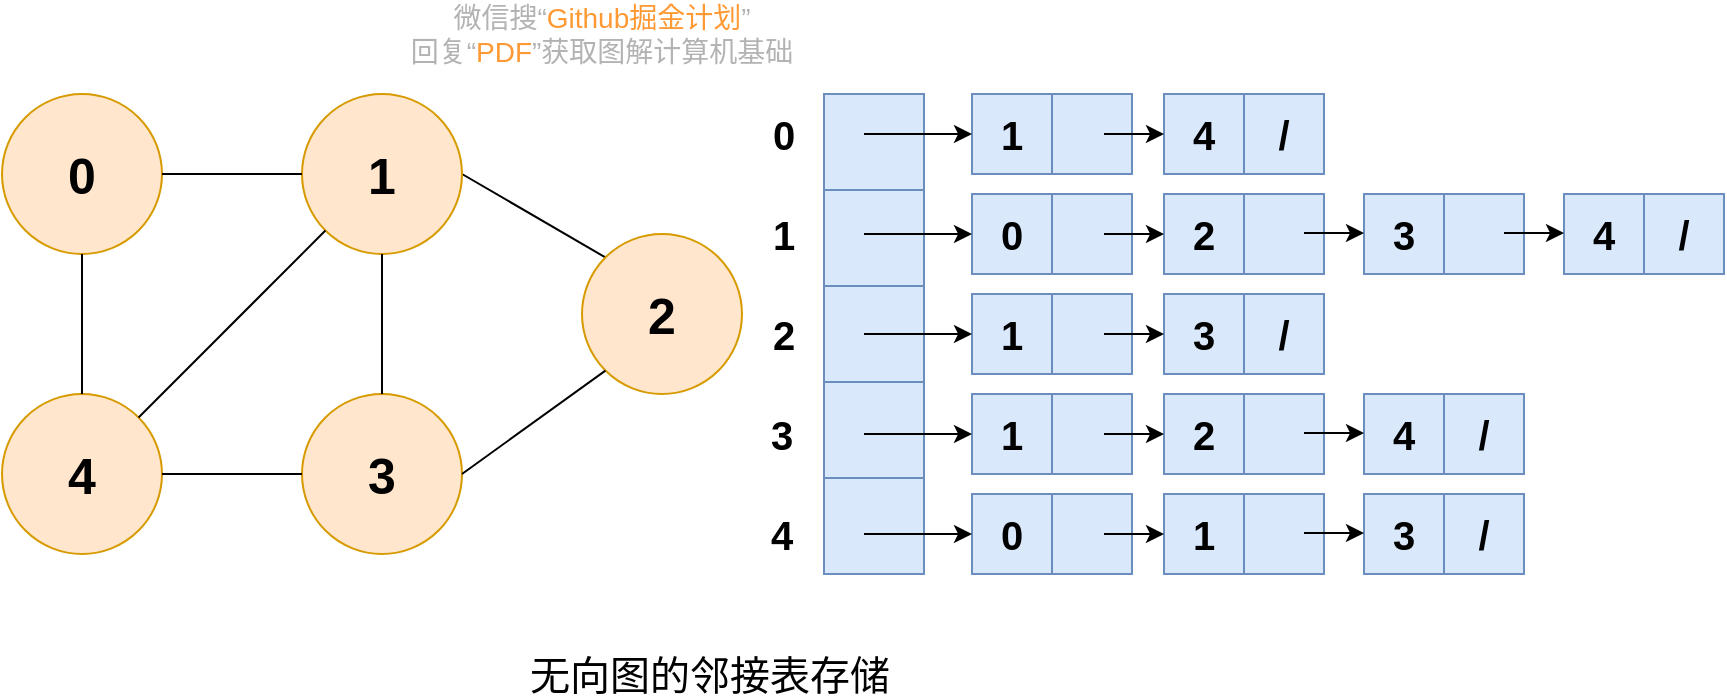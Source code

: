 <mxfile version="13.4.5" type="device"><diagram id="iLyd2CJtKd0pi580Kj23" name="Page-1"><mxGraphModel dx="1106" dy="900" grid="1" gridSize="10" guides="1" tooltips="1" connect="1" arrows="1" fold="1" page="1" pageScale="1" pageWidth="827" pageHeight="1169" math="0" shadow="0"><root><mxCell id="0"/><mxCell id="1" parent="0"/><mxCell id="erqlWoZk3IuqXxWdPJDx-1" value="&lt;b style=&quot;font-size: 25px&quot;&gt;0&lt;/b&gt;" style="ellipse;whiteSpace=wrap;html=1;aspect=fixed;fillColor=#ffe6cc;strokeColor=#d79b00;" vertex="1" parent="1"><mxGeometry x="440" y="670" width="80" height="80" as="geometry"/></mxCell><mxCell id="erqlWoZk3IuqXxWdPJDx-2" value="" style="endArrow=none;html=1;entryX=0;entryY=0;entryDx=0;entryDy=0;exitX=1;exitY=0.5;exitDx=0;exitDy=0;" edge="1" parent="1" source="erqlWoZk3IuqXxWdPJDx-6" target="erqlWoZk3IuqXxWdPJDx-3"><mxGeometry width="50" height="50" relative="1" as="geometry"><mxPoint x="719.996" y="650.004" as="sourcePoint"/><mxPoint x="696.564" y="673.436" as="targetPoint"/></mxGeometry></mxCell><mxCell id="erqlWoZk3IuqXxWdPJDx-3" value="&lt;b style=&quot;font-size: 25px&quot;&gt;2&lt;/b&gt;" style="ellipse;whiteSpace=wrap;html=1;aspect=fixed;fillColor=#ffe6cc;strokeColor=#d79b00;" vertex="1" parent="1"><mxGeometry x="730" y="740" width="80" height="80" as="geometry"/></mxCell><mxCell id="erqlWoZk3IuqXxWdPJDx-4" value="&lt;b style=&quot;font-size: 25px&quot;&gt;3&lt;/b&gt;" style="ellipse;whiteSpace=wrap;html=1;aspect=fixed;fillColor=#ffe6cc;strokeColor=#d79b00;" vertex="1" parent="1"><mxGeometry x="590" y="820" width="80" height="80" as="geometry"/></mxCell><mxCell id="erqlWoZk3IuqXxWdPJDx-5" value="&lt;b style=&quot;font-size: 25px&quot;&gt;4&lt;/b&gt;" style="ellipse;whiteSpace=wrap;html=1;aspect=fixed;fillColor=#ffe6cc;strokeColor=#d79b00;" vertex="1" parent="1"><mxGeometry x="440" y="820" width="80" height="80" as="geometry"/></mxCell><mxCell id="erqlWoZk3IuqXxWdPJDx-6" value="&lt;b style=&quot;font-size: 25px&quot;&gt;1&lt;/b&gt;" style="ellipse;whiteSpace=wrap;html=1;aspect=fixed;fillColor=#ffe6cc;strokeColor=#d79b00;" vertex="1" parent="1"><mxGeometry x="590" y="670" width="80" height="80" as="geometry"/></mxCell><mxCell id="erqlWoZk3IuqXxWdPJDx-7" value="" style="endArrow=none;html=1;" edge="1" parent="1" source="erqlWoZk3IuqXxWdPJDx-1" target="erqlWoZk3IuqXxWdPJDx-6"><mxGeometry width="50" height="50" relative="1" as="geometry"><mxPoint x="668.284" y="748.284" as="sourcePoint"/><mxPoint x="761.716" y="771.716" as="targetPoint"/></mxGeometry></mxCell><mxCell id="erqlWoZk3IuqXxWdPJDx-8" value="" style="endArrow=none;html=1;" edge="1" parent="1" source="erqlWoZk3IuqXxWdPJDx-5" target="erqlWoZk3IuqXxWdPJDx-1"><mxGeometry width="50" height="50" relative="1" as="geometry"><mxPoint x="530" y="720" as="sourcePoint"/><mxPoint x="600" y="720" as="targetPoint"/></mxGeometry></mxCell><mxCell id="erqlWoZk3IuqXxWdPJDx-9" value="" style="endArrow=none;html=1;exitX=0;exitY=0.5;exitDx=0;exitDy=0;entryX=1;entryY=0.5;entryDx=0;entryDy=0;" edge="1" parent="1" source="erqlWoZk3IuqXxWdPJDx-4" target="erqlWoZk3IuqXxWdPJDx-5"><mxGeometry width="50" height="50" relative="1" as="geometry"><mxPoint x="490" y="830" as="sourcePoint"/><mxPoint x="490" y="760" as="targetPoint"/></mxGeometry></mxCell><mxCell id="erqlWoZk3IuqXxWdPJDx-10" value="" style="endArrow=none;html=1;exitX=0.5;exitY=1;exitDx=0;exitDy=0;entryX=0.5;entryY=0;entryDx=0;entryDy=0;" edge="1" parent="1" source="erqlWoZk3IuqXxWdPJDx-6" target="erqlWoZk3IuqXxWdPJDx-4"><mxGeometry width="50" height="50" relative="1" as="geometry"><mxPoint x="600" y="870" as="sourcePoint"/><mxPoint x="530" y="870" as="targetPoint"/></mxGeometry></mxCell><mxCell id="erqlWoZk3IuqXxWdPJDx-11" value="" style="endArrow=none;html=1;exitX=0;exitY=1;exitDx=0;exitDy=0;entryX=1;entryY=0.5;entryDx=0;entryDy=0;" edge="1" parent="1" source="erqlWoZk3IuqXxWdPJDx-3" target="erqlWoZk3IuqXxWdPJDx-4"><mxGeometry width="50" height="50" relative="1" as="geometry"><mxPoint x="640" y="760" as="sourcePoint"/><mxPoint x="640" y="830" as="targetPoint"/></mxGeometry></mxCell><mxCell id="erqlWoZk3IuqXxWdPJDx-12" value="" style="endArrow=none;html=1;exitX=0;exitY=1;exitDx=0;exitDy=0;entryX=1;entryY=0;entryDx=0;entryDy=0;" edge="1" parent="1" source="erqlWoZk3IuqXxWdPJDx-6" target="erqlWoZk3IuqXxWdPJDx-5"><mxGeometry width="50" height="50" relative="1" as="geometry"><mxPoint x="640" y="760" as="sourcePoint"/><mxPoint x="640" y="830" as="targetPoint"/></mxGeometry></mxCell><mxCell id="erqlWoZk3IuqXxWdPJDx-13" value="无向图的邻接表存储" style="text;html=1;strokeColor=none;fillColor=none;align=center;verticalAlign=middle;whiteSpace=wrap;rounded=0;fontSize=20;" vertex="1" parent="1"><mxGeometry x="679" y="950" width="230" height="20" as="geometry"/></mxCell><mxCell id="erqlWoZk3IuqXxWdPJDx-14" value="&lt;div&gt;&lt;span style=&quot;font-size: 20px&quot;&gt;&lt;b&gt;4&lt;/b&gt;&lt;/span&gt;&lt;/div&gt;" style="text;html=1;strokeColor=none;fillColor=none;align=center;verticalAlign=middle;whiteSpace=wrap;rounded=0;" vertex="1" parent="1"><mxGeometry x="810" y="880" width="40" height="20" as="geometry"/></mxCell><mxCell id="erqlWoZk3IuqXxWdPJDx-15" value="&lt;div&gt;&lt;span style=&quot;font-size: 20px&quot;&gt;&lt;b&gt;3&lt;/b&gt;&lt;/span&gt;&lt;/div&gt;" style="text;html=1;strokeColor=none;fillColor=none;align=center;verticalAlign=middle;whiteSpace=wrap;rounded=0;" vertex="1" parent="1"><mxGeometry x="810" y="830" width="40" height="20" as="geometry"/></mxCell><mxCell id="erqlWoZk3IuqXxWdPJDx-16" value="&lt;div&gt;&lt;span style=&quot;font-size: 20px&quot;&gt;&lt;b&gt;2&lt;/b&gt;&lt;/span&gt;&lt;/div&gt;" style="text;html=1;strokeColor=none;fillColor=none;align=center;verticalAlign=middle;whiteSpace=wrap;rounded=0;" vertex="1" parent="1"><mxGeometry x="811" y="780" width="40" height="20" as="geometry"/></mxCell><mxCell id="erqlWoZk3IuqXxWdPJDx-17" value="&lt;div&gt;&lt;span style=&quot;font-size: 20px&quot;&gt;&lt;b&gt;1&lt;/b&gt;&lt;/span&gt;&lt;/div&gt;" style="text;html=1;strokeColor=none;fillColor=none;align=center;verticalAlign=middle;whiteSpace=wrap;rounded=0;" vertex="1" parent="1"><mxGeometry x="811" y="730" width="40" height="20" as="geometry"/></mxCell><mxCell id="erqlWoZk3IuqXxWdPJDx-18" value="&lt;div&gt;&lt;span style=&quot;font-size: 20px&quot;&gt;&lt;b&gt;0&lt;/b&gt;&lt;/span&gt;&lt;/div&gt;" style="text;html=1;strokeColor=none;fillColor=none;align=center;verticalAlign=middle;whiteSpace=wrap;rounded=0;" vertex="1" parent="1"><mxGeometry x="811" y="680" width="40" height="20" as="geometry"/></mxCell><mxCell id="erqlWoZk3IuqXxWdPJDx-19" value="" style="shape=table;html=1;whiteSpace=wrap;startSize=0;container=1;collapsible=0;childLayout=tableLayout;fontSize=20;fontStyle=1;fillColor=#dae8fc;strokeColor=#6c8ebf;" vertex="1" parent="1"><mxGeometry x="1021" y="670" width="80" height="40" as="geometry"/></mxCell><mxCell id="erqlWoZk3IuqXxWdPJDx-20" value="" style="shape=partialRectangle;html=1;whiteSpace=wrap;collapsible=0;dropTarget=0;pointerEvents=0;fillColor=none;top=0;left=0;bottom=0;right=0;points=[[0,0.5],[1,0.5]];portConstraint=eastwest;fontSize=20;fontStyle=1" vertex="1" parent="erqlWoZk3IuqXxWdPJDx-19"><mxGeometry width="80" height="40" as="geometry"/></mxCell><mxCell id="erqlWoZk3IuqXxWdPJDx-21" value="4" style="shape=partialRectangle;html=1;whiteSpace=wrap;connectable=0;overflow=hidden;fillColor=none;top=0;left=0;bottom=0;right=0;fontSize=20;fontStyle=1" vertex="1" parent="erqlWoZk3IuqXxWdPJDx-20"><mxGeometry width="40" height="40" as="geometry"/></mxCell><mxCell id="erqlWoZk3IuqXxWdPJDx-22" value="/" style="shape=partialRectangle;html=1;whiteSpace=wrap;connectable=0;overflow=hidden;fillColor=none;top=0;left=0;bottom=0;right=0;fontSize=20;fontStyle=1" vertex="1" parent="erqlWoZk3IuqXxWdPJDx-20"><mxGeometry x="40" width="40" height="40" as="geometry"/></mxCell><mxCell id="erqlWoZk3IuqXxWdPJDx-23" value="" style="shape=table;html=1;whiteSpace=wrap;startSize=0;container=1;collapsible=0;childLayout=tableLayout;fontSize=20;fontStyle=1;fillColor=#dae8fc;strokeColor=#6c8ebf;" vertex="1" parent="1"><mxGeometry x="925" y="670" width="80" height="40" as="geometry"/></mxCell><mxCell id="erqlWoZk3IuqXxWdPJDx-24" value="" style="shape=partialRectangle;html=1;whiteSpace=wrap;collapsible=0;dropTarget=0;pointerEvents=0;fillColor=none;top=0;left=0;bottom=0;right=0;points=[[0,0.5],[1,0.5]];portConstraint=eastwest;fontSize=20;fontStyle=1" vertex="1" parent="erqlWoZk3IuqXxWdPJDx-23"><mxGeometry width="80" height="40" as="geometry"/></mxCell><mxCell id="erqlWoZk3IuqXxWdPJDx-25" value="1" style="shape=partialRectangle;html=1;whiteSpace=wrap;connectable=0;overflow=hidden;fillColor=none;top=0;left=0;bottom=0;right=0;fontSize=20;fontStyle=1" vertex="1" parent="erqlWoZk3IuqXxWdPJDx-24"><mxGeometry width="40" height="40" as="geometry"/></mxCell><mxCell id="erqlWoZk3IuqXxWdPJDx-26" value="" style="shape=partialRectangle;html=1;whiteSpace=wrap;connectable=0;overflow=hidden;fillColor=none;top=0;left=0;bottom=0;right=0;fontSize=20;fontStyle=1" vertex="1" parent="erqlWoZk3IuqXxWdPJDx-24"><mxGeometry x="40" width="40" height="40" as="geometry"/></mxCell><mxCell id="erqlWoZk3IuqXxWdPJDx-27" value="" style="shape=table;html=1;whiteSpace=wrap;startSize=0;container=1;collapsible=0;childLayout=tableLayout;fontSize=20;fontStyle=1;fillColor=#dae8fc;strokeColor=#6c8ebf;" vertex="1" parent="1"><mxGeometry x="1221" y="720" width="80" height="40" as="geometry"/></mxCell><mxCell id="erqlWoZk3IuqXxWdPJDx-28" value="" style="shape=partialRectangle;html=1;whiteSpace=wrap;collapsible=0;dropTarget=0;pointerEvents=0;fillColor=none;top=0;left=0;bottom=0;right=0;points=[[0,0.5],[1,0.5]];portConstraint=eastwest;fontSize=20;fontStyle=1" vertex="1" parent="erqlWoZk3IuqXxWdPJDx-27"><mxGeometry width="80" height="40" as="geometry"/></mxCell><mxCell id="erqlWoZk3IuqXxWdPJDx-29" value="4" style="shape=partialRectangle;html=1;whiteSpace=wrap;connectable=0;overflow=hidden;fillColor=none;top=0;left=0;bottom=0;right=0;fontSize=20;fontStyle=1" vertex="1" parent="erqlWoZk3IuqXxWdPJDx-28"><mxGeometry width="40" height="40" as="geometry"/></mxCell><mxCell id="erqlWoZk3IuqXxWdPJDx-30" value="/" style="shape=partialRectangle;html=1;whiteSpace=wrap;connectable=0;overflow=hidden;fillColor=none;top=0;left=0;bottom=0;right=0;fontSize=20;fontStyle=1" vertex="1" parent="erqlWoZk3IuqXxWdPJDx-28"><mxGeometry x="40" width="40" height="40" as="geometry"/></mxCell><mxCell id="erqlWoZk3IuqXxWdPJDx-31" value="" style="shape=table;html=1;whiteSpace=wrap;startSize=0;container=1;collapsible=0;childLayout=tableLayout;fontSize=20;fontStyle=1;fillColor=#dae8fc;strokeColor=#6c8ebf;" vertex="1" parent="1"><mxGeometry x="1121" y="720" width="80" height="40" as="geometry"/></mxCell><mxCell id="erqlWoZk3IuqXxWdPJDx-32" value="" style="shape=partialRectangle;html=1;whiteSpace=wrap;collapsible=0;dropTarget=0;pointerEvents=0;fillColor=none;top=0;left=0;bottom=0;right=0;points=[[0,0.5],[1,0.5]];portConstraint=eastwest;fontSize=20;fontStyle=1" vertex="1" parent="erqlWoZk3IuqXxWdPJDx-31"><mxGeometry width="80" height="40" as="geometry"/></mxCell><mxCell id="erqlWoZk3IuqXxWdPJDx-33" value="3" style="shape=partialRectangle;html=1;whiteSpace=wrap;connectable=0;overflow=hidden;fillColor=none;top=0;left=0;bottom=0;right=0;fontSize=20;fontStyle=1" vertex="1" parent="erqlWoZk3IuqXxWdPJDx-32"><mxGeometry width="40" height="40" as="geometry"/></mxCell><mxCell id="erqlWoZk3IuqXxWdPJDx-34" value="" style="shape=partialRectangle;html=1;whiteSpace=wrap;connectable=0;overflow=hidden;fillColor=none;top=0;left=0;bottom=0;right=0;fontSize=20;fontStyle=1" vertex="1" parent="erqlWoZk3IuqXxWdPJDx-32"><mxGeometry x="40" width="40" height="40" as="geometry"/></mxCell><mxCell id="erqlWoZk3IuqXxWdPJDx-35" value="" style="shape=table;html=1;whiteSpace=wrap;startSize=0;container=1;collapsible=0;childLayout=tableLayout;fontSize=20;fontStyle=1;fillColor=#dae8fc;strokeColor=#6c8ebf;" vertex="1" parent="1"><mxGeometry x="1021" y="720" width="80" height="40" as="geometry"/></mxCell><mxCell id="erqlWoZk3IuqXxWdPJDx-36" value="" style="shape=partialRectangle;html=1;whiteSpace=wrap;collapsible=0;dropTarget=0;pointerEvents=0;fillColor=none;top=0;left=0;bottom=0;right=0;points=[[0,0.5],[1,0.5]];portConstraint=eastwest;fontSize=20;fontStyle=1" vertex="1" parent="erqlWoZk3IuqXxWdPJDx-35"><mxGeometry width="80" height="40" as="geometry"/></mxCell><mxCell id="erqlWoZk3IuqXxWdPJDx-37" value="2" style="shape=partialRectangle;html=1;whiteSpace=wrap;connectable=0;overflow=hidden;fillColor=none;top=0;left=0;bottom=0;right=0;fontSize=20;fontStyle=1" vertex="1" parent="erqlWoZk3IuqXxWdPJDx-36"><mxGeometry width="40" height="40" as="geometry"/></mxCell><mxCell id="erqlWoZk3IuqXxWdPJDx-38" value="" style="shape=partialRectangle;html=1;whiteSpace=wrap;connectable=0;overflow=hidden;fillColor=none;top=0;left=0;bottom=0;right=0;fontSize=20;fontStyle=1" vertex="1" parent="erqlWoZk3IuqXxWdPJDx-36"><mxGeometry x="40" width="40" height="40" as="geometry"/></mxCell><mxCell id="erqlWoZk3IuqXxWdPJDx-39" value="" style="shape=table;html=1;whiteSpace=wrap;startSize=0;container=1;collapsible=0;childLayout=tableLayout;fontSize=20;fontStyle=1;fillColor=#dae8fc;strokeColor=#6c8ebf;" vertex="1" parent="1"><mxGeometry x="925" y="720" width="80" height="40" as="geometry"/></mxCell><mxCell id="erqlWoZk3IuqXxWdPJDx-40" value="" style="shape=partialRectangle;html=1;whiteSpace=wrap;collapsible=0;dropTarget=0;pointerEvents=0;fillColor=none;top=0;left=0;bottom=0;right=0;points=[[0,0.5],[1,0.5]];portConstraint=eastwest;fontSize=20;fontStyle=1" vertex="1" parent="erqlWoZk3IuqXxWdPJDx-39"><mxGeometry width="80" height="40" as="geometry"/></mxCell><mxCell id="erqlWoZk3IuqXxWdPJDx-41" value="0" style="shape=partialRectangle;html=1;whiteSpace=wrap;connectable=0;overflow=hidden;fillColor=none;top=0;left=0;bottom=0;right=0;fontSize=20;fontStyle=1" vertex="1" parent="erqlWoZk3IuqXxWdPJDx-40"><mxGeometry width="40" height="40" as="geometry"/></mxCell><mxCell id="erqlWoZk3IuqXxWdPJDx-42" value="" style="shape=partialRectangle;html=1;whiteSpace=wrap;connectable=0;overflow=hidden;fillColor=none;top=0;left=0;bottom=0;right=0;fontSize=20;fontStyle=1" vertex="1" parent="erqlWoZk3IuqXxWdPJDx-40"><mxGeometry x="40" width="40" height="40" as="geometry"/></mxCell><mxCell id="erqlWoZk3IuqXxWdPJDx-43" value="" style="shape=table;html=1;whiteSpace=wrap;startSize=0;container=1;collapsible=0;childLayout=tableLayout;fontSize=20;fontStyle=1;fillColor=#dae8fc;strokeColor=#6c8ebf;" vertex="1" parent="1"><mxGeometry x="1021" y="770" width="80" height="40" as="geometry"/></mxCell><mxCell id="erqlWoZk3IuqXxWdPJDx-44" value="" style="shape=partialRectangle;html=1;whiteSpace=wrap;collapsible=0;dropTarget=0;pointerEvents=0;fillColor=none;top=0;left=0;bottom=0;right=0;points=[[0,0.5],[1,0.5]];portConstraint=eastwest;fontSize=20;fontStyle=1" vertex="1" parent="erqlWoZk3IuqXxWdPJDx-43"><mxGeometry width="80" height="40" as="geometry"/></mxCell><mxCell id="erqlWoZk3IuqXxWdPJDx-45" value="3" style="shape=partialRectangle;html=1;whiteSpace=wrap;connectable=0;overflow=hidden;fillColor=none;top=0;left=0;bottom=0;right=0;fontSize=20;fontStyle=1" vertex="1" parent="erqlWoZk3IuqXxWdPJDx-44"><mxGeometry width="40" height="40" as="geometry"/></mxCell><mxCell id="erqlWoZk3IuqXxWdPJDx-46" value="/" style="shape=partialRectangle;html=1;whiteSpace=wrap;connectable=0;overflow=hidden;fillColor=none;top=0;left=0;bottom=0;right=0;fontSize=20;fontStyle=1" vertex="1" parent="erqlWoZk3IuqXxWdPJDx-44"><mxGeometry x="40" width="40" height="40" as="geometry"/></mxCell><mxCell id="erqlWoZk3IuqXxWdPJDx-47" value="" style="shape=table;html=1;whiteSpace=wrap;startSize=0;container=1;collapsible=0;childLayout=tableLayout;fontSize=20;fontStyle=1;fillColor=#dae8fc;strokeColor=#6c8ebf;" vertex="1" parent="1"><mxGeometry x="925" y="770" width="80" height="40" as="geometry"/></mxCell><mxCell id="erqlWoZk3IuqXxWdPJDx-48" value="" style="shape=partialRectangle;html=1;whiteSpace=wrap;collapsible=0;dropTarget=0;pointerEvents=0;fillColor=none;top=0;left=0;bottom=0;right=0;points=[[0,0.5],[1,0.5]];portConstraint=eastwest;fontSize=20;fontStyle=1" vertex="1" parent="erqlWoZk3IuqXxWdPJDx-47"><mxGeometry width="80" height="40" as="geometry"/></mxCell><mxCell id="erqlWoZk3IuqXxWdPJDx-49" value="1" style="shape=partialRectangle;html=1;whiteSpace=wrap;connectable=0;overflow=hidden;fillColor=none;top=0;left=0;bottom=0;right=0;fontSize=20;fontStyle=1" vertex="1" parent="erqlWoZk3IuqXxWdPJDx-48"><mxGeometry width="40" height="40" as="geometry"/></mxCell><mxCell id="erqlWoZk3IuqXxWdPJDx-50" value="" style="shape=partialRectangle;html=1;whiteSpace=wrap;connectable=0;overflow=hidden;fillColor=none;top=0;left=0;bottom=0;right=0;fontSize=20;fontStyle=1" vertex="1" parent="erqlWoZk3IuqXxWdPJDx-48"><mxGeometry x="40" width="40" height="40" as="geometry"/></mxCell><mxCell id="erqlWoZk3IuqXxWdPJDx-51" value="" style="shape=table;html=1;whiteSpace=wrap;startSize=0;container=1;collapsible=0;childLayout=tableLayout;fontSize=20;fontStyle=1;fillColor=#dae8fc;strokeColor=#6c8ebf;" vertex="1" parent="1"><mxGeometry x="1121" y="820" width="80" height="40" as="geometry"/></mxCell><mxCell id="erqlWoZk3IuqXxWdPJDx-52" value="" style="shape=partialRectangle;html=1;whiteSpace=wrap;collapsible=0;dropTarget=0;pointerEvents=0;fillColor=none;top=0;left=0;bottom=0;right=0;points=[[0,0.5],[1,0.5]];portConstraint=eastwest;fontSize=20;fontStyle=1" vertex="1" parent="erqlWoZk3IuqXxWdPJDx-51"><mxGeometry width="80" height="40" as="geometry"/></mxCell><mxCell id="erqlWoZk3IuqXxWdPJDx-53" value="4" style="shape=partialRectangle;html=1;whiteSpace=wrap;connectable=0;overflow=hidden;fillColor=none;top=0;left=0;bottom=0;right=0;fontSize=20;fontStyle=1" vertex="1" parent="erqlWoZk3IuqXxWdPJDx-52"><mxGeometry width="40" height="40" as="geometry"/></mxCell><mxCell id="erqlWoZk3IuqXxWdPJDx-54" value="/" style="shape=partialRectangle;html=1;whiteSpace=wrap;connectable=0;overflow=hidden;fillColor=none;top=0;left=0;bottom=0;right=0;fontSize=20;fontStyle=1" vertex="1" parent="erqlWoZk3IuqXxWdPJDx-52"><mxGeometry x="40" width="40" height="40" as="geometry"/></mxCell><mxCell id="erqlWoZk3IuqXxWdPJDx-55" value="" style="shape=table;html=1;whiteSpace=wrap;startSize=0;container=1;collapsible=0;childLayout=tableLayout;fontSize=20;fontStyle=1;fillColor=#dae8fc;strokeColor=#6c8ebf;" vertex="1" parent="1"><mxGeometry x="1021" y="820" width="80" height="40" as="geometry"/></mxCell><mxCell id="erqlWoZk3IuqXxWdPJDx-56" value="" style="shape=partialRectangle;html=1;whiteSpace=wrap;collapsible=0;dropTarget=0;pointerEvents=0;fillColor=none;top=0;left=0;bottom=0;right=0;points=[[0,0.5],[1,0.5]];portConstraint=eastwest;fontSize=20;fontStyle=1" vertex="1" parent="erqlWoZk3IuqXxWdPJDx-55"><mxGeometry width="80" height="40" as="geometry"/></mxCell><mxCell id="erqlWoZk3IuqXxWdPJDx-57" value="2" style="shape=partialRectangle;html=1;whiteSpace=wrap;connectable=0;overflow=hidden;fillColor=none;top=0;left=0;bottom=0;right=0;fontSize=20;fontStyle=1" vertex="1" parent="erqlWoZk3IuqXxWdPJDx-56"><mxGeometry width="40" height="40" as="geometry"/></mxCell><mxCell id="erqlWoZk3IuqXxWdPJDx-58" value="" style="shape=partialRectangle;html=1;whiteSpace=wrap;connectable=0;overflow=hidden;fillColor=none;top=0;left=0;bottom=0;right=0;fontSize=20;fontStyle=1" vertex="1" parent="erqlWoZk3IuqXxWdPJDx-56"><mxGeometry x="40" width="40" height="40" as="geometry"/></mxCell><mxCell id="erqlWoZk3IuqXxWdPJDx-59" value="" style="shape=table;html=1;whiteSpace=wrap;startSize=0;container=1;collapsible=0;childLayout=tableLayout;fontSize=20;fontStyle=1;fillColor=#dae8fc;strokeColor=#6c8ebf;" vertex="1" parent="1"><mxGeometry x="925" y="820" width="80" height="40" as="geometry"/></mxCell><mxCell id="erqlWoZk3IuqXxWdPJDx-60" value="" style="shape=partialRectangle;html=1;whiteSpace=wrap;collapsible=0;dropTarget=0;pointerEvents=0;fillColor=none;top=0;left=0;bottom=0;right=0;points=[[0,0.5],[1,0.5]];portConstraint=eastwest;fontSize=20;fontStyle=1" vertex="1" parent="erqlWoZk3IuqXxWdPJDx-59"><mxGeometry width="80" height="40" as="geometry"/></mxCell><mxCell id="erqlWoZk3IuqXxWdPJDx-61" value="1" style="shape=partialRectangle;html=1;whiteSpace=wrap;connectable=0;overflow=hidden;fillColor=none;top=0;left=0;bottom=0;right=0;fontSize=20;fontStyle=1" vertex="1" parent="erqlWoZk3IuqXxWdPJDx-60"><mxGeometry width="40" height="40" as="geometry"/></mxCell><mxCell id="erqlWoZk3IuqXxWdPJDx-62" value="" style="shape=partialRectangle;html=1;whiteSpace=wrap;connectable=0;overflow=hidden;fillColor=none;top=0;left=0;bottom=0;right=0;fontSize=20;fontStyle=1" vertex="1" parent="erqlWoZk3IuqXxWdPJDx-60"><mxGeometry x="40" width="40" height="40" as="geometry"/></mxCell><mxCell id="erqlWoZk3IuqXxWdPJDx-63" value="" style="shape=table;html=1;whiteSpace=wrap;startSize=0;container=1;collapsible=0;childLayout=tableLayout;fontSize=20;fontStyle=1;fillColor=#dae8fc;strokeColor=#6c8ebf;" vertex="1" parent="1"><mxGeometry x="1121" y="870" width="80" height="40" as="geometry"/></mxCell><mxCell id="erqlWoZk3IuqXxWdPJDx-64" value="" style="shape=partialRectangle;html=1;whiteSpace=wrap;collapsible=0;dropTarget=0;pointerEvents=0;fillColor=none;top=0;left=0;bottom=0;right=0;points=[[0,0.5],[1,0.5]];portConstraint=eastwest;fontSize=20;fontStyle=1" vertex="1" parent="erqlWoZk3IuqXxWdPJDx-63"><mxGeometry width="80" height="40" as="geometry"/></mxCell><mxCell id="erqlWoZk3IuqXxWdPJDx-65" value="3" style="shape=partialRectangle;html=1;whiteSpace=wrap;connectable=0;overflow=hidden;fillColor=none;top=0;left=0;bottom=0;right=0;fontSize=20;fontStyle=1" vertex="1" parent="erqlWoZk3IuqXxWdPJDx-64"><mxGeometry width="40" height="40" as="geometry"/></mxCell><mxCell id="erqlWoZk3IuqXxWdPJDx-66" value="/" style="shape=partialRectangle;html=1;whiteSpace=wrap;connectable=0;overflow=hidden;fillColor=none;top=0;left=0;bottom=0;right=0;fontSize=20;fontStyle=1" vertex="1" parent="erqlWoZk3IuqXxWdPJDx-64"><mxGeometry x="40" width="40" height="40" as="geometry"/></mxCell><mxCell id="erqlWoZk3IuqXxWdPJDx-67" value="" style="shape=table;html=1;whiteSpace=wrap;startSize=0;container=1;collapsible=0;childLayout=tableLayout;fontSize=20;fontStyle=1;fillColor=#dae8fc;strokeColor=#6c8ebf;" vertex="1" parent="1"><mxGeometry x="1021" y="870" width="80" height="40" as="geometry"/></mxCell><mxCell id="erqlWoZk3IuqXxWdPJDx-68" value="" style="shape=partialRectangle;html=1;whiteSpace=wrap;collapsible=0;dropTarget=0;pointerEvents=0;fillColor=none;top=0;left=0;bottom=0;right=0;points=[[0,0.5],[1,0.5]];portConstraint=eastwest;fontSize=20;fontStyle=1" vertex="1" parent="erqlWoZk3IuqXxWdPJDx-67"><mxGeometry width="80" height="40" as="geometry"/></mxCell><mxCell id="erqlWoZk3IuqXxWdPJDx-69" value="1" style="shape=partialRectangle;html=1;whiteSpace=wrap;connectable=0;overflow=hidden;fillColor=none;top=0;left=0;bottom=0;right=0;fontSize=20;fontStyle=1" vertex="1" parent="erqlWoZk3IuqXxWdPJDx-68"><mxGeometry width="40" height="40" as="geometry"/></mxCell><mxCell id="erqlWoZk3IuqXxWdPJDx-70" value="" style="shape=partialRectangle;html=1;whiteSpace=wrap;connectable=0;overflow=hidden;fillColor=none;top=0;left=0;bottom=0;right=0;fontSize=20;fontStyle=1" vertex="1" parent="erqlWoZk3IuqXxWdPJDx-68"><mxGeometry x="40" width="40" height="40" as="geometry"/></mxCell><mxCell id="erqlWoZk3IuqXxWdPJDx-71" value="" style="shape=table;html=1;whiteSpace=wrap;startSize=0;container=1;collapsible=0;childLayout=tableLayout;fontSize=20;fontStyle=1;fillColor=#dae8fc;strokeColor=#6c8ebf;" vertex="1" parent="1"><mxGeometry x="925" y="870" width="80" height="40" as="geometry"/></mxCell><mxCell id="erqlWoZk3IuqXxWdPJDx-72" value="" style="shape=partialRectangle;html=1;whiteSpace=wrap;collapsible=0;dropTarget=0;pointerEvents=0;fillColor=none;top=0;left=0;bottom=0;right=0;points=[[0,0.5],[1,0.5]];portConstraint=eastwest;fontSize=20;fontStyle=1" vertex="1" parent="erqlWoZk3IuqXxWdPJDx-71"><mxGeometry width="80" height="40" as="geometry"/></mxCell><mxCell id="erqlWoZk3IuqXxWdPJDx-73" value="0" style="shape=partialRectangle;html=1;whiteSpace=wrap;connectable=0;overflow=hidden;fillColor=none;top=0;left=0;bottom=0;right=0;fontSize=20;fontStyle=1" vertex="1" parent="erqlWoZk3IuqXxWdPJDx-72"><mxGeometry width="40" height="40" as="geometry"/></mxCell><mxCell id="erqlWoZk3IuqXxWdPJDx-74" value="" style="shape=partialRectangle;html=1;whiteSpace=wrap;connectable=0;overflow=hidden;fillColor=none;top=0;left=0;bottom=0;right=0;fontSize=20;fontStyle=1" vertex="1" parent="erqlWoZk3IuqXxWdPJDx-72"><mxGeometry x="40" width="40" height="40" as="geometry"/></mxCell><mxCell id="erqlWoZk3IuqXxWdPJDx-75" value="" style="shape=table;html=1;whiteSpace=wrap;startSize=0;container=1;collapsible=0;childLayout=tableLayout;fillColor=#dae8fc;strokeColor=#6c8ebf;" vertex="1" parent="1"><mxGeometry x="851" y="670" width="50" height="240" as="geometry"/></mxCell><mxCell id="erqlWoZk3IuqXxWdPJDx-76" value="" style="shape=partialRectangle;html=1;whiteSpace=wrap;collapsible=0;dropTarget=0;pointerEvents=0;fillColor=none;top=0;left=0;bottom=0;right=0;points=[[0,0.5],[1,0.5]];portConstraint=eastwest;" vertex="1" parent="erqlWoZk3IuqXxWdPJDx-75"><mxGeometry width="50" height="48" as="geometry"/></mxCell><mxCell id="erqlWoZk3IuqXxWdPJDx-77" value="" style="shape=partialRectangle;html=1;whiteSpace=wrap;connectable=0;overflow=hidden;fillColor=none;top=0;left=0;bottom=0;right=0;" vertex="1" parent="erqlWoZk3IuqXxWdPJDx-76"><mxGeometry width="50" height="48" as="geometry"/></mxCell><mxCell id="erqlWoZk3IuqXxWdPJDx-78" value="" style="shape=partialRectangle;html=1;whiteSpace=wrap;collapsible=0;dropTarget=0;pointerEvents=0;fillColor=none;top=0;left=0;bottom=0;right=0;points=[[0,0.5],[1,0.5]];portConstraint=eastwest;" vertex="1" parent="erqlWoZk3IuqXxWdPJDx-75"><mxGeometry y="48" width="50" height="48" as="geometry"/></mxCell><mxCell id="erqlWoZk3IuqXxWdPJDx-79" value="" style="shape=partialRectangle;html=1;whiteSpace=wrap;connectable=0;overflow=hidden;fillColor=none;top=0;left=0;bottom=0;right=0;" vertex="1" parent="erqlWoZk3IuqXxWdPJDx-78"><mxGeometry width="50" height="48" as="geometry"/></mxCell><mxCell id="erqlWoZk3IuqXxWdPJDx-80" value="" style="shape=partialRectangle;html=1;whiteSpace=wrap;collapsible=0;dropTarget=0;pointerEvents=0;fillColor=none;top=0;left=0;bottom=0;right=0;points=[[0,0.5],[1,0.5]];portConstraint=eastwest;" vertex="1" parent="erqlWoZk3IuqXxWdPJDx-75"><mxGeometry y="96" width="50" height="48" as="geometry"/></mxCell><mxCell id="erqlWoZk3IuqXxWdPJDx-81" value="" style="shape=partialRectangle;html=1;whiteSpace=wrap;connectable=0;overflow=hidden;fillColor=none;top=0;left=0;bottom=0;right=0;" vertex="1" parent="erqlWoZk3IuqXxWdPJDx-80"><mxGeometry width="50" height="48" as="geometry"/></mxCell><mxCell id="erqlWoZk3IuqXxWdPJDx-82" value="" style="shape=partialRectangle;html=1;whiteSpace=wrap;collapsible=0;dropTarget=0;pointerEvents=0;fillColor=none;top=0;left=0;bottom=0;right=0;points=[[0,0.5],[1,0.5]];portConstraint=eastwest;" vertex="1" parent="erqlWoZk3IuqXxWdPJDx-75"><mxGeometry y="144" width="50" height="48" as="geometry"/></mxCell><mxCell id="erqlWoZk3IuqXxWdPJDx-83" value="" style="shape=partialRectangle;html=1;whiteSpace=wrap;connectable=0;overflow=hidden;fillColor=none;top=0;left=0;bottom=0;right=0;" vertex="1" parent="erqlWoZk3IuqXxWdPJDx-82"><mxGeometry width="50" height="48" as="geometry"/></mxCell><mxCell id="erqlWoZk3IuqXxWdPJDx-84" value="" style="shape=partialRectangle;html=1;whiteSpace=wrap;collapsible=0;dropTarget=0;pointerEvents=0;fillColor=none;top=0;left=0;bottom=0;right=0;points=[[0,0.5],[1,0.5]];portConstraint=eastwest;" vertex="1" parent="erqlWoZk3IuqXxWdPJDx-75"><mxGeometry y="192" width="50" height="48" as="geometry"/></mxCell><mxCell id="erqlWoZk3IuqXxWdPJDx-85" value="" style="shape=partialRectangle;html=1;whiteSpace=wrap;connectable=0;overflow=hidden;fillColor=none;top=0;left=0;bottom=0;right=0;" vertex="1" parent="erqlWoZk3IuqXxWdPJDx-84"><mxGeometry width="50" height="48" as="geometry"/></mxCell><mxCell id="erqlWoZk3IuqXxWdPJDx-86" style="rounded=0;orthogonalLoop=1;jettySize=auto;html=1;fontSize=20;entryX=0;entryY=0.5;entryDx=0;entryDy=0;" edge="1" parent="1" target="erqlWoZk3IuqXxWdPJDx-40"><mxGeometry relative="1" as="geometry"><mxPoint x="871" y="740" as="sourcePoint"/><mxPoint x="921" y="740" as="targetPoint"/></mxGeometry></mxCell><mxCell id="erqlWoZk3IuqXxWdPJDx-87" style="rounded=0;orthogonalLoop=1;jettySize=auto;html=1;fontSize=20;entryX=0;entryY=0.5;entryDx=0;entryDy=0;fontStyle=1" edge="1" parent="1" target="erqlWoZk3IuqXxWdPJDx-36"><mxGeometry relative="1" as="geometry"><mxPoint x="991" y="740" as="sourcePoint"/><mxPoint x="935" y="750" as="targetPoint"/></mxGeometry></mxCell><mxCell id="erqlWoZk3IuqXxWdPJDx-88" style="rounded=0;orthogonalLoop=1;jettySize=auto;html=1;fontSize=20;entryX=0;entryY=0.5;entryDx=0;entryDy=0;fontStyle=1" edge="1" parent="1"><mxGeometry relative="1" as="geometry"><mxPoint x="1091" y="739.5" as="sourcePoint"/><mxPoint x="1121" y="739.5" as="targetPoint"/></mxGeometry></mxCell><mxCell id="erqlWoZk3IuqXxWdPJDx-89" style="rounded=0;orthogonalLoop=1;jettySize=auto;html=1;fontSize=20;entryX=0;entryY=0.5;entryDx=0;entryDy=0;fontStyle=1" edge="1" parent="1"><mxGeometry relative="1" as="geometry"><mxPoint x="1191" y="739.5" as="sourcePoint"/><mxPoint x="1221" y="739.5" as="targetPoint"/></mxGeometry></mxCell><mxCell id="erqlWoZk3IuqXxWdPJDx-90" style="rounded=0;orthogonalLoop=1;jettySize=auto;html=1;fontSize=20;entryX=0;entryY=0.5;entryDx=0;entryDy=0;" edge="1" parent="1" target="erqlWoZk3IuqXxWdPJDx-24"><mxGeometry relative="1" as="geometry"><mxPoint x="871" y="690" as="sourcePoint"/><mxPoint x="921" y="690" as="targetPoint"/></mxGeometry></mxCell><mxCell id="erqlWoZk3IuqXxWdPJDx-91" style="rounded=0;orthogonalLoop=1;jettySize=auto;html=1;fontSize=20;entryX=0;entryY=0.5;entryDx=0;entryDy=0;fontStyle=1" edge="1" parent="1" target="erqlWoZk3IuqXxWdPJDx-20"><mxGeometry relative="1" as="geometry"><mxPoint x="991" y="690" as="sourcePoint"/><mxPoint x="935" y="700" as="targetPoint"/></mxGeometry></mxCell><mxCell id="erqlWoZk3IuqXxWdPJDx-92" style="rounded=0;orthogonalLoop=1;jettySize=auto;html=1;fontSize=20;entryX=0;entryY=0.5;entryDx=0;entryDy=0;" edge="1" parent="1" target="erqlWoZk3IuqXxWdPJDx-48"><mxGeometry relative="1" as="geometry"><mxPoint x="871" y="790" as="sourcePoint"/><mxPoint x="921" y="790" as="targetPoint"/></mxGeometry></mxCell><mxCell id="erqlWoZk3IuqXxWdPJDx-93" style="rounded=0;orthogonalLoop=1;jettySize=auto;html=1;fontSize=20;entryX=0;entryY=0.5;entryDx=0;entryDy=0;fontStyle=1" edge="1" parent="1" target="erqlWoZk3IuqXxWdPJDx-44"><mxGeometry relative="1" as="geometry"><mxPoint x="991" y="790" as="sourcePoint"/><mxPoint x="935" y="800" as="targetPoint"/></mxGeometry></mxCell><mxCell id="erqlWoZk3IuqXxWdPJDx-94" style="rounded=0;orthogonalLoop=1;jettySize=auto;html=1;fontSize=20;entryX=0;entryY=0.5;entryDx=0;entryDy=0;" edge="1" parent="1" target="erqlWoZk3IuqXxWdPJDx-60"><mxGeometry relative="1" as="geometry"><mxPoint x="871" y="840" as="sourcePoint"/><mxPoint x="921" y="840" as="targetPoint"/></mxGeometry></mxCell><mxCell id="erqlWoZk3IuqXxWdPJDx-95" style="rounded=0;orthogonalLoop=1;jettySize=auto;html=1;fontSize=20;entryX=0;entryY=0.5;entryDx=0;entryDy=0;fontStyle=1" edge="1" parent="1" target="erqlWoZk3IuqXxWdPJDx-56"><mxGeometry relative="1" as="geometry"><mxPoint x="991" y="840" as="sourcePoint"/><mxPoint x="935" y="850" as="targetPoint"/></mxGeometry></mxCell><mxCell id="erqlWoZk3IuqXxWdPJDx-96" style="rounded=0;orthogonalLoop=1;jettySize=auto;html=1;fontSize=20;entryX=0;entryY=0.5;entryDx=0;entryDy=0;fontStyle=1" edge="1" parent="1"><mxGeometry relative="1" as="geometry"><mxPoint x="1091" y="839.5" as="sourcePoint"/><mxPoint x="1121" y="839.5" as="targetPoint"/></mxGeometry></mxCell><mxCell id="erqlWoZk3IuqXxWdPJDx-97" style="rounded=0;orthogonalLoop=1;jettySize=auto;html=1;fontSize=20;entryX=0;entryY=0.5;entryDx=0;entryDy=0;" edge="1" parent="1" target="erqlWoZk3IuqXxWdPJDx-72"><mxGeometry relative="1" as="geometry"><mxPoint x="871" y="890" as="sourcePoint"/><mxPoint x="921" y="890" as="targetPoint"/></mxGeometry></mxCell><mxCell id="erqlWoZk3IuqXxWdPJDx-98" style="rounded=0;orthogonalLoop=1;jettySize=auto;html=1;fontSize=20;entryX=0;entryY=0.5;entryDx=0;entryDy=0;fontStyle=1" edge="1" parent="1" target="erqlWoZk3IuqXxWdPJDx-68"><mxGeometry relative="1" as="geometry"><mxPoint x="991" y="890" as="sourcePoint"/><mxPoint x="935" y="900" as="targetPoint"/></mxGeometry></mxCell><mxCell id="erqlWoZk3IuqXxWdPJDx-99" style="rounded=0;orthogonalLoop=1;jettySize=auto;html=1;fontSize=20;entryX=0;entryY=0.5;entryDx=0;entryDy=0;fontStyle=1" edge="1" parent="1"><mxGeometry relative="1" as="geometry"><mxPoint x="1091" y="889.5" as="sourcePoint"/><mxPoint x="1121" y="889.5" as="targetPoint"/></mxGeometry></mxCell><mxCell id="erqlWoZk3IuqXxWdPJDx-100" value="微信搜“&lt;font color=&quot;#ff9933&quot;&gt;Github掘金计划&lt;/font&gt;”&lt;br style=&quot;font-size: 14px&quot;&gt;回复“&lt;font color=&quot;#ff9933&quot;&gt;PDF&lt;/font&gt;”获取图解计算机基础" style="text;html=1;strokeColor=none;fillColor=none;align=center;verticalAlign=middle;whiteSpace=wrap;rounded=0;labelBackgroundColor=none;fontSize=14;fontColor=#B3B3B3;" vertex="1" parent="1"><mxGeometry x="630" y="630" width="220" height="20" as="geometry"/></mxCell></root></mxGraphModel></diagram></mxfile>